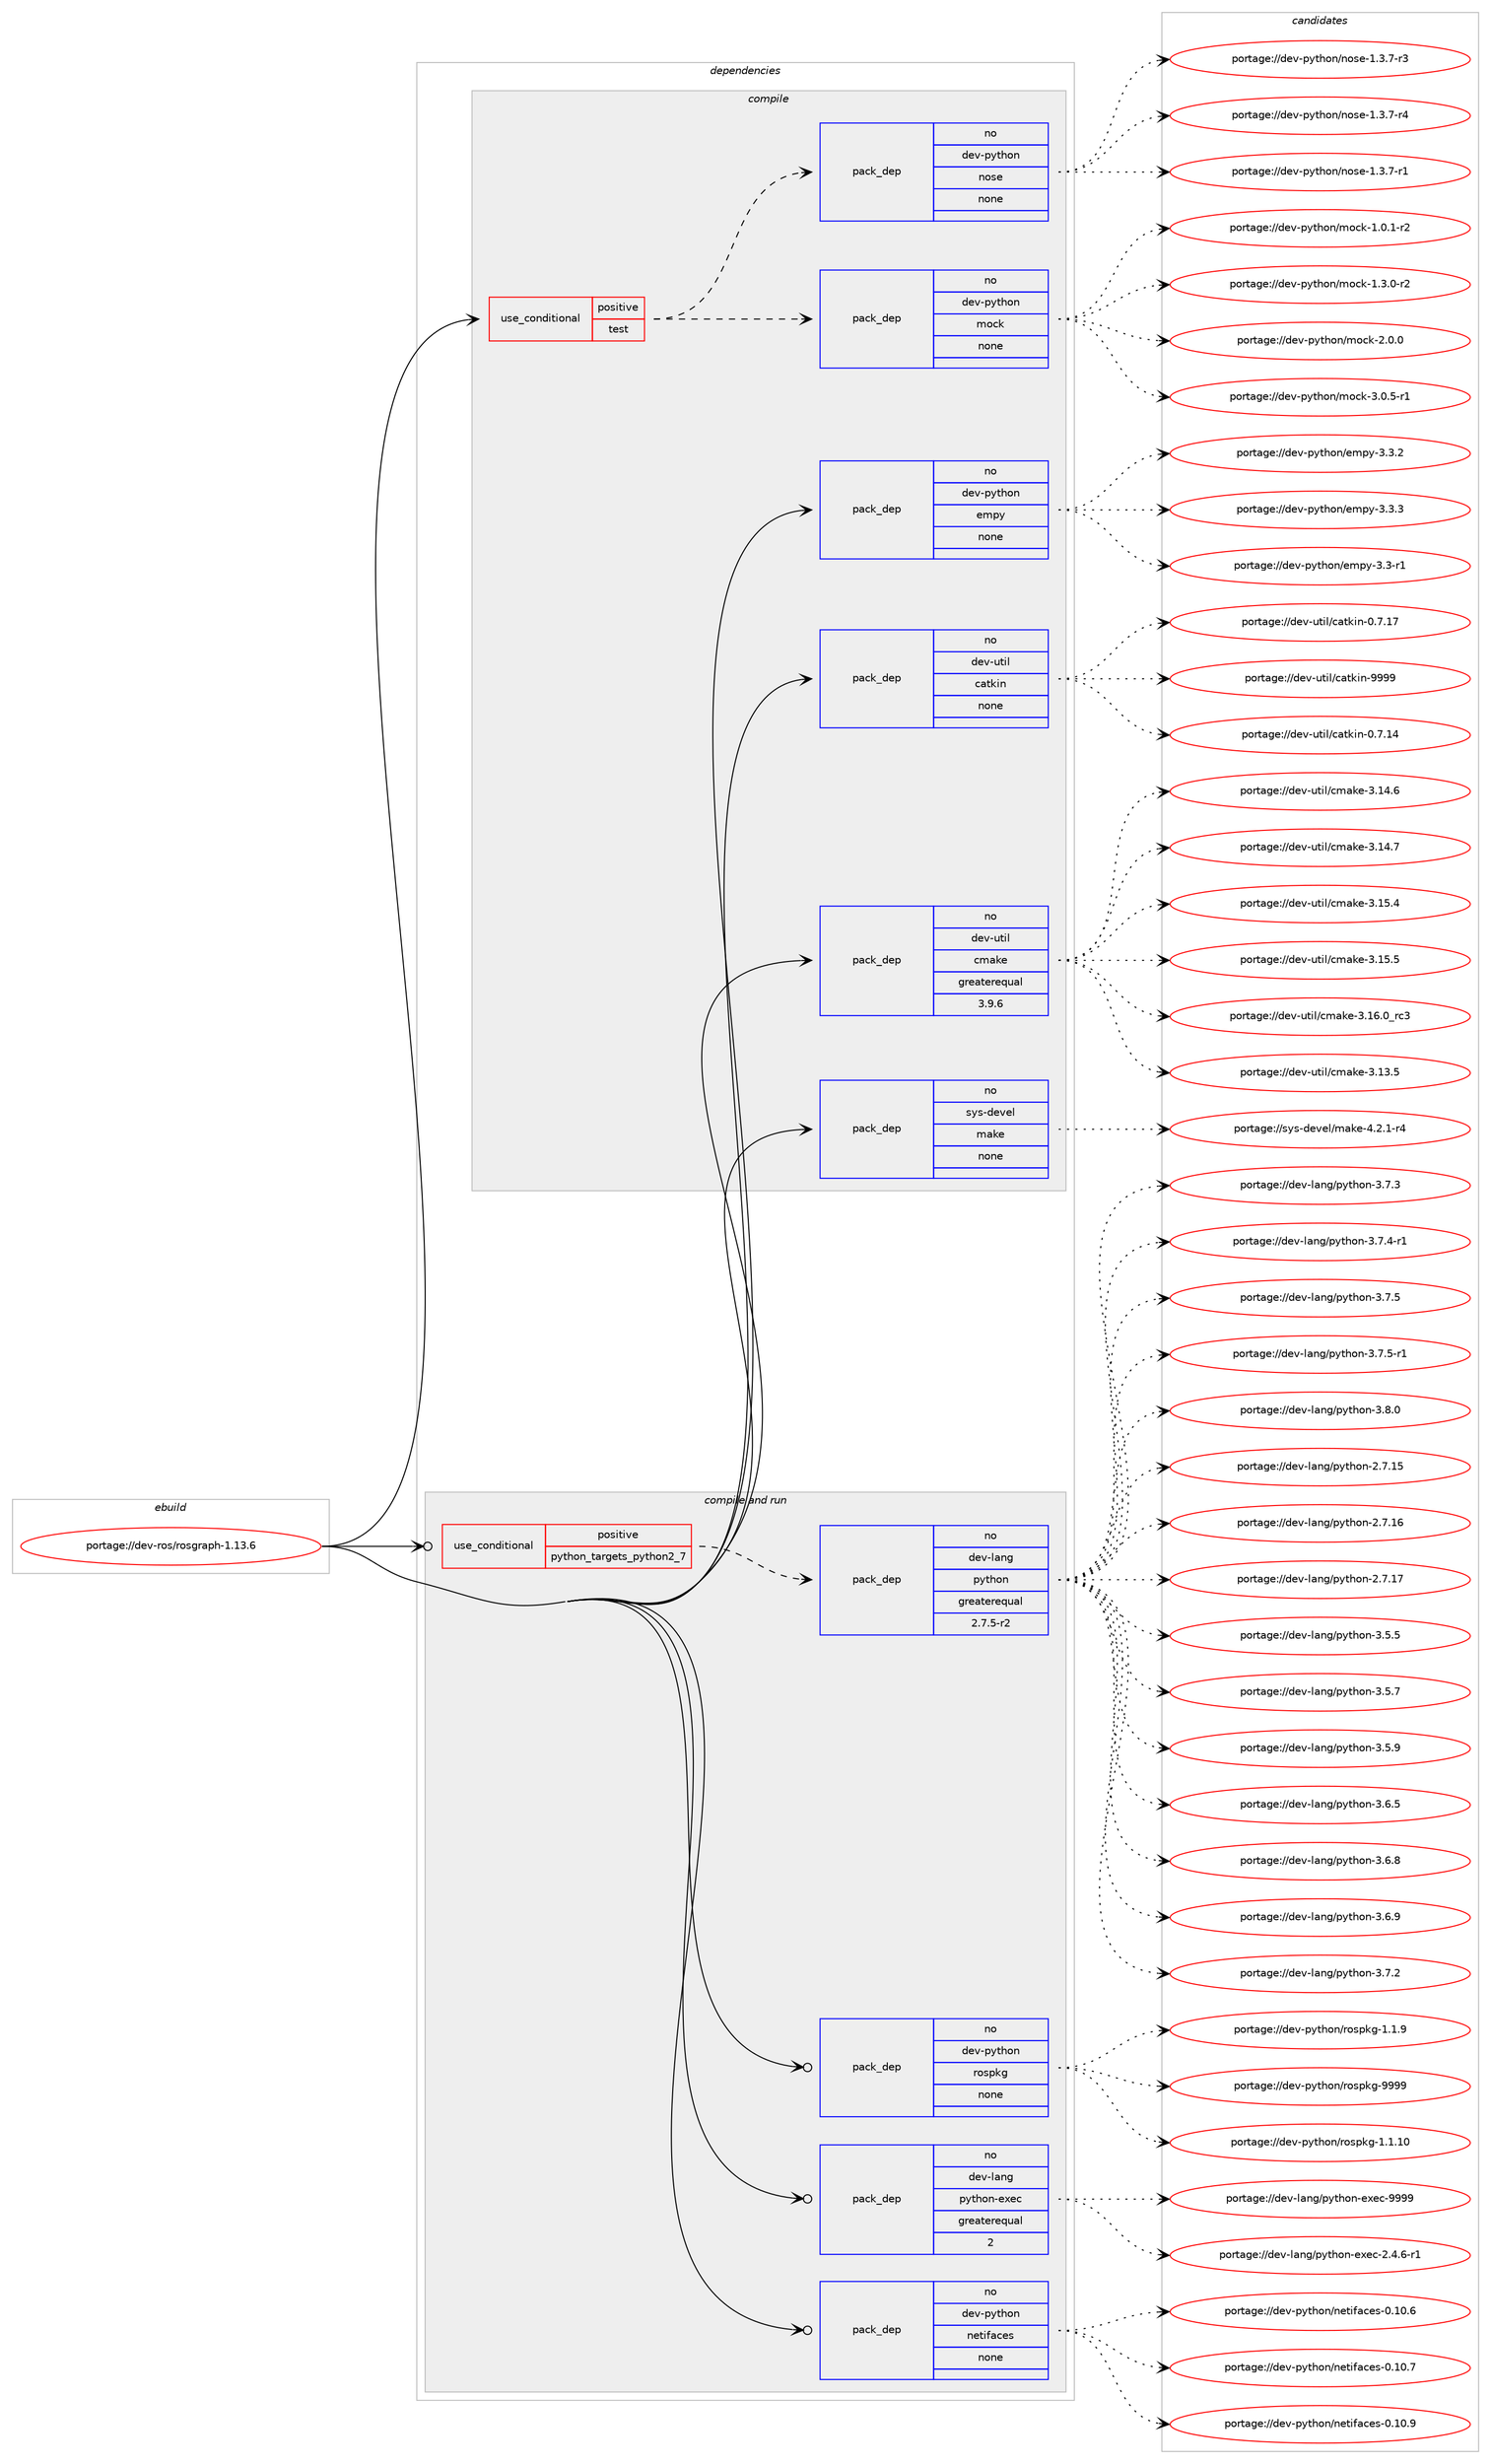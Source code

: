digraph prolog {

# *************
# Graph options
# *************

newrank=true;
concentrate=true;
compound=true;
graph [rankdir=LR,fontname=Helvetica,fontsize=10,ranksep=1.5];#, ranksep=2.5, nodesep=0.2];
edge  [arrowhead=vee];
node  [fontname=Helvetica,fontsize=10];

# **********
# The ebuild
# **********

subgraph cluster_leftcol {
color=gray;
rank=same;
label=<<i>ebuild</i>>;
id [label="portage://dev-ros/rosgraph-1.13.6", color=red, width=4, href="../dev-ros/rosgraph-1.13.6.svg"];
}

# ****************
# The dependencies
# ****************

subgraph cluster_midcol {
color=gray;
label=<<i>dependencies</i>>;
subgraph cluster_compile {
fillcolor="#eeeeee";
style=filled;
label=<<i>compile</i>>;
subgraph cond43974 {
dependency196450 [label=<<TABLE BORDER="0" CELLBORDER="1" CELLSPACING="0" CELLPADDING="4"><TR><TD ROWSPAN="3" CELLPADDING="10">use_conditional</TD></TR><TR><TD>positive</TD></TR><TR><TD>test</TD></TR></TABLE>>, shape=none, color=red];
subgraph pack149046 {
dependency196451 [label=<<TABLE BORDER="0" CELLBORDER="1" CELLSPACING="0" CELLPADDING="4" WIDTH="220"><TR><TD ROWSPAN="6" CELLPADDING="30">pack_dep</TD></TR><TR><TD WIDTH="110">no</TD></TR><TR><TD>dev-python</TD></TR><TR><TD>mock</TD></TR><TR><TD>none</TD></TR><TR><TD></TD></TR></TABLE>>, shape=none, color=blue];
}
dependency196450:e -> dependency196451:w [weight=20,style="dashed",arrowhead="vee"];
subgraph pack149047 {
dependency196452 [label=<<TABLE BORDER="0" CELLBORDER="1" CELLSPACING="0" CELLPADDING="4" WIDTH="220"><TR><TD ROWSPAN="6" CELLPADDING="30">pack_dep</TD></TR><TR><TD WIDTH="110">no</TD></TR><TR><TD>dev-python</TD></TR><TR><TD>nose</TD></TR><TR><TD>none</TD></TR><TR><TD></TD></TR></TABLE>>, shape=none, color=blue];
}
dependency196450:e -> dependency196452:w [weight=20,style="dashed",arrowhead="vee"];
}
id:e -> dependency196450:w [weight=20,style="solid",arrowhead="vee"];
subgraph pack149048 {
dependency196453 [label=<<TABLE BORDER="0" CELLBORDER="1" CELLSPACING="0" CELLPADDING="4" WIDTH="220"><TR><TD ROWSPAN="6" CELLPADDING="30">pack_dep</TD></TR><TR><TD WIDTH="110">no</TD></TR><TR><TD>dev-python</TD></TR><TR><TD>empy</TD></TR><TR><TD>none</TD></TR><TR><TD></TD></TR></TABLE>>, shape=none, color=blue];
}
id:e -> dependency196453:w [weight=20,style="solid",arrowhead="vee"];
subgraph pack149049 {
dependency196454 [label=<<TABLE BORDER="0" CELLBORDER="1" CELLSPACING="0" CELLPADDING="4" WIDTH="220"><TR><TD ROWSPAN="6" CELLPADDING="30">pack_dep</TD></TR><TR><TD WIDTH="110">no</TD></TR><TR><TD>dev-util</TD></TR><TR><TD>catkin</TD></TR><TR><TD>none</TD></TR><TR><TD></TD></TR></TABLE>>, shape=none, color=blue];
}
id:e -> dependency196454:w [weight=20,style="solid",arrowhead="vee"];
subgraph pack149050 {
dependency196455 [label=<<TABLE BORDER="0" CELLBORDER="1" CELLSPACING="0" CELLPADDING="4" WIDTH="220"><TR><TD ROWSPAN="6" CELLPADDING="30">pack_dep</TD></TR><TR><TD WIDTH="110">no</TD></TR><TR><TD>dev-util</TD></TR><TR><TD>cmake</TD></TR><TR><TD>greaterequal</TD></TR><TR><TD>3.9.6</TD></TR></TABLE>>, shape=none, color=blue];
}
id:e -> dependency196455:w [weight=20,style="solid",arrowhead="vee"];
subgraph pack149051 {
dependency196456 [label=<<TABLE BORDER="0" CELLBORDER="1" CELLSPACING="0" CELLPADDING="4" WIDTH="220"><TR><TD ROWSPAN="6" CELLPADDING="30">pack_dep</TD></TR><TR><TD WIDTH="110">no</TD></TR><TR><TD>sys-devel</TD></TR><TR><TD>make</TD></TR><TR><TD>none</TD></TR><TR><TD></TD></TR></TABLE>>, shape=none, color=blue];
}
id:e -> dependency196456:w [weight=20,style="solid",arrowhead="vee"];
}
subgraph cluster_compileandrun {
fillcolor="#eeeeee";
style=filled;
label=<<i>compile and run</i>>;
subgraph cond43975 {
dependency196457 [label=<<TABLE BORDER="0" CELLBORDER="1" CELLSPACING="0" CELLPADDING="4"><TR><TD ROWSPAN="3" CELLPADDING="10">use_conditional</TD></TR><TR><TD>positive</TD></TR><TR><TD>python_targets_python2_7</TD></TR></TABLE>>, shape=none, color=red];
subgraph pack149052 {
dependency196458 [label=<<TABLE BORDER="0" CELLBORDER="1" CELLSPACING="0" CELLPADDING="4" WIDTH="220"><TR><TD ROWSPAN="6" CELLPADDING="30">pack_dep</TD></TR><TR><TD WIDTH="110">no</TD></TR><TR><TD>dev-lang</TD></TR><TR><TD>python</TD></TR><TR><TD>greaterequal</TD></TR><TR><TD>2.7.5-r2</TD></TR></TABLE>>, shape=none, color=blue];
}
dependency196457:e -> dependency196458:w [weight=20,style="dashed",arrowhead="vee"];
}
id:e -> dependency196457:w [weight=20,style="solid",arrowhead="odotvee"];
subgraph pack149053 {
dependency196459 [label=<<TABLE BORDER="0" CELLBORDER="1" CELLSPACING="0" CELLPADDING="4" WIDTH="220"><TR><TD ROWSPAN="6" CELLPADDING="30">pack_dep</TD></TR><TR><TD WIDTH="110">no</TD></TR><TR><TD>dev-lang</TD></TR><TR><TD>python-exec</TD></TR><TR><TD>greaterequal</TD></TR><TR><TD>2</TD></TR></TABLE>>, shape=none, color=blue];
}
id:e -> dependency196459:w [weight=20,style="solid",arrowhead="odotvee"];
subgraph pack149054 {
dependency196460 [label=<<TABLE BORDER="0" CELLBORDER="1" CELLSPACING="0" CELLPADDING="4" WIDTH="220"><TR><TD ROWSPAN="6" CELLPADDING="30">pack_dep</TD></TR><TR><TD WIDTH="110">no</TD></TR><TR><TD>dev-python</TD></TR><TR><TD>netifaces</TD></TR><TR><TD>none</TD></TR><TR><TD></TD></TR></TABLE>>, shape=none, color=blue];
}
id:e -> dependency196460:w [weight=20,style="solid",arrowhead="odotvee"];
subgraph pack149055 {
dependency196461 [label=<<TABLE BORDER="0" CELLBORDER="1" CELLSPACING="0" CELLPADDING="4" WIDTH="220"><TR><TD ROWSPAN="6" CELLPADDING="30">pack_dep</TD></TR><TR><TD WIDTH="110">no</TD></TR><TR><TD>dev-python</TD></TR><TR><TD>rospkg</TD></TR><TR><TD>none</TD></TR><TR><TD></TD></TR></TABLE>>, shape=none, color=blue];
}
id:e -> dependency196461:w [weight=20,style="solid",arrowhead="odotvee"];
}
subgraph cluster_run {
fillcolor="#eeeeee";
style=filled;
label=<<i>run</i>>;
}
}

# **************
# The candidates
# **************

subgraph cluster_choices {
rank=same;
color=gray;
label=<<i>candidates</i>>;

subgraph choice149046 {
color=black;
nodesep=1;
choiceportage1001011184511212111610411111047109111991074549464846494511450 [label="portage://dev-python/mock-1.0.1-r2", color=red, width=4,href="../dev-python/mock-1.0.1-r2.svg"];
choiceportage1001011184511212111610411111047109111991074549465146484511450 [label="portage://dev-python/mock-1.3.0-r2", color=red, width=4,href="../dev-python/mock-1.3.0-r2.svg"];
choiceportage100101118451121211161041111104710911199107455046484648 [label="portage://dev-python/mock-2.0.0", color=red, width=4,href="../dev-python/mock-2.0.0.svg"];
choiceportage1001011184511212111610411111047109111991074551464846534511449 [label="portage://dev-python/mock-3.0.5-r1", color=red, width=4,href="../dev-python/mock-3.0.5-r1.svg"];
dependency196451:e -> choiceportage1001011184511212111610411111047109111991074549464846494511450:w [style=dotted,weight="100"];
dependency196451:e -> choiceportage1001011184511212111610411111047109111991074549465146484511450:w [style=dotted,weight="100"];
dependency196451:e -> choiceportage100101118451121211161041111104710911199107455046484648:w [style=dotted,weight="100"];
dependency196451:e -> choiceportage1001011184511212111610411111047109111991074551464846534511449:w [style=dotted,weight="100"];
}
subgraph choice149047 {
color=black;
nodesep=1;
choiceportage10010111845112121116104111110471101111151014549465146554511449 [label="portage://dev-python/nose-1.3.7-r1", color=red, width=4,href="../dev-python/nose-1.3.7-r1.svg"];
choiceportage10010111845112121116104111110471101111151014549465146554511451 [label="portage://dev-python/nose-1.3.7-r3", color=red, width=4,href="../dev-python/nose-1.3.7-r3.svg"];
choiceportage10010111845112121116104111110471101111151014549465146554511452 [label="portage://dev-python/nose-1.3.7-r4", color=red, width=4,href="../dev-python/nose-1.3.7-r4.svg"];
dependency196452:e -> choiceportage10010111845112121116104111110471101111151014549465146554511449:w [style=dotted,weight="100"];
dependency196452:e -> choiceportage10010111845112121116104111110471101111151014549465146554511451:w [style=dotted,weight="100"];
dependency196452:e -> choiceportage10010111845112121116104111110471101111151014549465146554511452:w [style=dotted,weight="100"];
}
subgraph choice149048 {
color=black;
nodesep=1;
choiceportage1001011184511212111610411111047101109112121455146514511449 [label="portage://dev-python/empy-3.3-r1", color=red, width=4,href="../dev-python/empy-3.3-r1.svg"];
choiceportage1001011184511212111610411111047101109112121455146514650 [label="portage://dev-python/empy-3.3.2", color=red, width=4,href="../dev-python/empy-3.3.2.svg"];
choiceportage1001011184511212111610411111047101109112121455146514651 [label="portage://dev-python/empy-3.3.3", color=red, width=4,href="../dev-python/empy-3.3.3.svg"];
dependency196453:e -> choiceportage1001011184511212111610411111047101109112121455146514511449:w [style=dotted,weight="100"];
dependency196453:e -> choiceportage1001011184511212111610411111047101109112121455146514650:w [style=dotted,weight="100"];
dependency196453:e -> choiceportage1001011184511212111610411111047101109112121455146514651:w [style=dotted,weight="100"];
}
subgraph choice149049 {
color=black;
nodesep=1;
choiceportage1001011184511711610510847999711610710511045484655464952 [label="portage://dev-util/catkin-0.7.14", color=red, width=4,href="../dev-util/catkin-0.7.14.svg"];
choiceportage1001011184511711610510847999711610710511045484655464955 [label="portage://dev-util/catkin-0.7.17", color=red, width=4,href="../dev-util/catkin-0.7.17.svg"];
choiceportage100101118451171161051084799971161071051104557575757 [label="portage://dev-util/catkin-9999", color=red, width=4,href="../dev-util/catkin-9999.svg"];
dependency196454:e -> choiceportage1001011184511711610510847999711610710511045484655464952:w [style=dotted,weight="100"];
dependency196454:e -> choiceportage1001011184511711610510847999711610710511045484655464955:w [style=dotted,weight="100"];
dependency196454:e -> choiceportage100101118451171161051084799971161071051104557575757:w [style=dotted,weight="100"];
}
subgraph choice149050 {
color=black;
nodesep=1;
choiceportage1001011184511711610510847991099710710145514649514653 [label="portage://dev-util/cmake-3.13.5", color=red, width=4,href="../dev-util/cmake-3.13.5.svg"];
choiceportage1001011184511711610510847991099710710145514649524654 [label="portage://dev-util/cmake-3.14.6", color=red, width=4,href="../dev-util/cmake-3.14.6.svg"];
choiceportage1001011184511711610510847991099710710145514649524655 [label="portage://dev-util/cmake-3.14.7", color=red, width=4,href="../dev-util/cmake-3.14.7.svg"];
choiceportage1001011184511711610510847991099710710145514649534652 [label="portage://dev-util/cmake-3.15.4", color=red, width=4,href="../dev-util/cmake-3.15.4.svg"];
choiceportage1001011184511711610510847991099710710145514649534653 [label="portage://dev-util/cmake-3.15.5", color=red, width=4,href="../dev-util/cmake-3.15.5.svg"];
choiceportage1001011184511711610510847991099710710145514649544648951149951 [label="portage://dev-util/cmake-3.16.0_rc3", color=red, width=4,href="../dev-util/cmake-3.16.0_rc3.svg"];
dependency196455:e -> choiceportage1001011184511711610510847991099710710145514649514653:w [style=dotted,weight="100"];
dependency196455:e -> choiceportage1001011184511711610510847991099710710145514649524654:w [style=dotted,weight="100"];
dependency196455:e -> choiceportage1001011184511711610510847991099710710145514649524655:w [style=dotted,weight="100"];
dependency196455:e -> choiceportage1001011184511711610510847991099710710145514649534652:w [style=dotted,weight="100"];
dependency196455:e -> choiceportage1001011184511711610510847991099710710145514649534653:w [style=dotted,weight="100"];
dependency196455:e -> choiceportage1001011184511711610510847991099710710145514649544648951149951:w [style=dotted,weight="100"];
}
subgraph choice149051 {
color=black;
nodesep=1;
choiceportage1151211154510010111810110847109971071014552465046494511452 [label="portage://sys-devel/make-4.2.1-r4", color=red, width=4,href="../sys-devel/make-4.2.1-r4.svg"];
dependency196456:e -> choiceportage1151211154510010111810110847109971071014552465046494511452:w [style=dotted,weight="100"];
}
subgraph choice149052 {
color=black;
nodesep=1;
choiceportage10010111845108971101034711212111610411111045504655464953 [label="portage://dev-lang/python-2.7.15", color=red, width=4,href="../dev-lang/python-2.7.15.svg"];
choiceportage10010111845108971101034711212111610411111045504655464954 [label="portage://dev-lang/python-2.7.16", color=red, width=4,href="../dev-lang/python-2.7.16.svg"];
choiceportage10010111845108971101034711212111610411111045504655464955 [label="portage://dev-lang/python-2.7.17", color=red, width=4,href="../dev-lang/python-2.7.17.svg"];
choiceportage100101118451089711010347112121116104111110455146534653 [label="portage://dev-lang/python-3.5.5", color=red, width=4,href="../dev-lang/python-3.5.5.svg"];
choiceportage100101118451089711010347112121116104111110455146534655 [label="portage://dev-lang/python-3.5.7", color=red, width=4,href="../dev-lang/python-3.5.7.svg"];
choiceportage100101118451089711010347112121116104111110455146534657 [label="portage://dev-lang/python-3.5.9", color=red, width=4,href="../dev-lang/python-3.5.9.svg"];
choiceportage100101118451089711010347112121116104111110455146544653 [label="portage://dev-lang/python-3.6.5", color=red, width=4,href="../dev-lang/python-3.6.5.svg"];
choiceportage100101118451089711010347112121116104111110455146544656 [label="portage://dev-lang/python-3.6.8", color=red, width=4,href="../dev-lang/python-3.6.8.svg"];
choiceportage100101118451089711010347112121116104111110455146544657 [label="portage://dev-lang/python-3.6.9", color=red, width=4,href="../dev-lang/python-3.6.9.svg"];
choiceportage100101118451089711010347112121116104111110455146554650 [label="portage://dev-lang/python-3.7.2", color=red, width=4,href="../dev-lang/python-3.7.2.svg"];
choiceportage100101118451089711010347112121116104111110455146554651 [label="portage://dev-lang/python-3.7.3", color=red, width=4,href="../dev-lang/python-3.7.3.svg"];
choiceportage1001011184510897110103471121211161041111104551465546524511449 [label="portage://dev-lang/python-3.7.4-r1", color=red, width=4,href="../dev-lang/python-3.7.4-r1.svg"];
choiceportage100101118451089711010347112121116104111110455146554653 [label="portage://dev-lang/python-3.7.5", color=red, width=4,href="../dev-lang/python-3.7.5.svg"];
choiceportage1001011184510897110103471121211161041111104551465546534511449 [label="portage://dev-lang/python-3.7.5-r1", color=red, width=4,href="../dev-lang/python-3.7.5-r1.svg"];
choiceportage100101118451089711010347112121116104111110455146564648 [label="portage://dev-lang/python-3.8.0", color=red, width=4,href="../dev-lang/python-3.8.0.svg"];
dependency196458:e -> choiceportage10010111845108971101034711212111610411111045504655464953:w [style=dotted,weight="100"];
dependency196458:e -> choiceportage10010111845108971101034711212111610411111045504655464954:w [style=dotted,weight="100"];
dependency196458:e -> choiceportage10010111845108971101034711212111610411111045504655464955:w [style=dotted,weight="100"];
dependency196458:e -> choiceportage100101118451089711010347112121116104111110455146534653:w [style=dotted,weight="100"];
dependency196458:e -> choiceportage100101118451089711010347112121116104111110455146534655:w [style=dotted,weight="100"];
dependency196458:e -> choiceportage100101118451089711010347112121116104111110455146534657:w [style=dotted,weight="100"];
dependency196458:e -> choiceportage100101118451089711010347112121116104111110455146544653:w [style=dotted,weight="100"];
dependency196458:e -> choiceportage100101118451089711010347112121116104111110455146544656:w [style=dotted,weight="100"];
dependency196458:e -> choiceportage100101118451089711010347112121116104111110455146544657:w [style=dotted,weight="100"];
dependency196458:e -> choiceportage100101118451089711010347112121116104111110455146554650:w [style=dotted,weight="100"];
dependency196458:e -> choiceportage100101118451089711010347112121116104111110455146554651:w [style=dotted,weight="100"];
dependency196458:e -> choiceportage1001011184510897110103471121211161041111104551465546524511449:w [style=dotted,weight="100"];
dependency196458:e -> choiceportage100101118451089711010347112121116104111110455146554653:w [style=dotted,weight="100"];
dependency196458:e -> choiceportage1001011184510897110103471121211161041111104551465546534511449:w [style=dotted,weight="100"];
dependency196458:e -> choiceportage100101118451089711010347112121116104111110455146564648:w [style=dotted,weight="100"];
}
subgraph choice149053 {
color=black;
nodesep=1;
choiceportage10010111845108971101034711212111610411111045101120101994550465246544511449 [label="portage://dev-lang/python-exec-2.4.6-r1", color=red, width=4,href="../dev-lang/python-exec-2.4.6-r1.svg"];
choiceportage10010111845108971101034711212111610411111045101120101994557575757 [label="portage://dev-lang/python-exec-9999", color=red, width=4,href="../dev-lang/python-exec-9999.svg"];
dependency196459:e -> choiceportage10010111845108971101034711212111610411111045101120101994550465246544511449:w [style=dotted,weight="100"];
dependency196459:e -> choiceportage10010111845108971101034711212111610411111045101120101994557575757:w [style=dotted,weight="100"];
}
subgraph choice149054 {
color=black;
nodesep=1;
choiceportage1001011184511212111610411111047110101116105102979910111545484649484654 [label="portage://dev-python/netifaces-0.10.6", color=red, width=4,href="../dev-python/netifaces-0.10.6.svg"];
choiceportage1001011184511212111610411111047110101116105102979910111545484649484655 [label="portage://dev-python/netifaces-0.10.7", color=red, width=4,href="../dev-python/netifaces-0.10.7.svg"];
choiceportage1001011184511212111610411111047110101116105102979910111545484649484657 [label="portage://dev-python/netifaces-0.10.9", color=red, width=4,href="../dev-python/netifaces-0.10.9.svg"];
dependency196460:e -> choiceportage1001011184511212111610411111047110101116105102979910111545484649484654:w [style=dotted,weight="100"];
dependency196460:e -> choiceportage1001011184511212111610411111047110101116105102979910111545484649484655:w [style=dotted,weight="100"];
dependency196460:e -> choiceportage1001011184511212111610411111047110101116105102979910111545484649484657:w [style=dotted,weight="100"];
}
subgraph choice149055 {
color=black;
nodesep=1;
choiceportage100101118451121211161041111104711411111511210710345494649464948 [label="portage://dev-python/rospkg-1.1.10", color=red, width=4,href="../dev-python/rospkg-1.1.10.svg"];
choiceportage1001011184511212111610411111047114111115112107103454946494657 [label="portage://dev-python/rospkg-1.1.9", color=red, width=4,href="../dev-python/rospkg-1.1.9.svg"];
choiceportage10010111845112121116104111110471141111151121071034557575757 [label="portage://dev-python/rospkg-9999", color=red, width=4,href="../dev-python/rospkg-9999.svg"];
dependency196461:e -> choiceportage100101118451121211161041111104711411111511210710345494649464948:w [style=dotted,weight="100"];
dependency196461:e -> choiceportage1001011184511212111610411111047114111115112107103454946494657:w [style=dotted,weight="100"];
dependency196461:e -> choiceportage10010111845112121116104111110471141111151121071034557575757:w [style=dotted,weight="100"];
}
}

}
